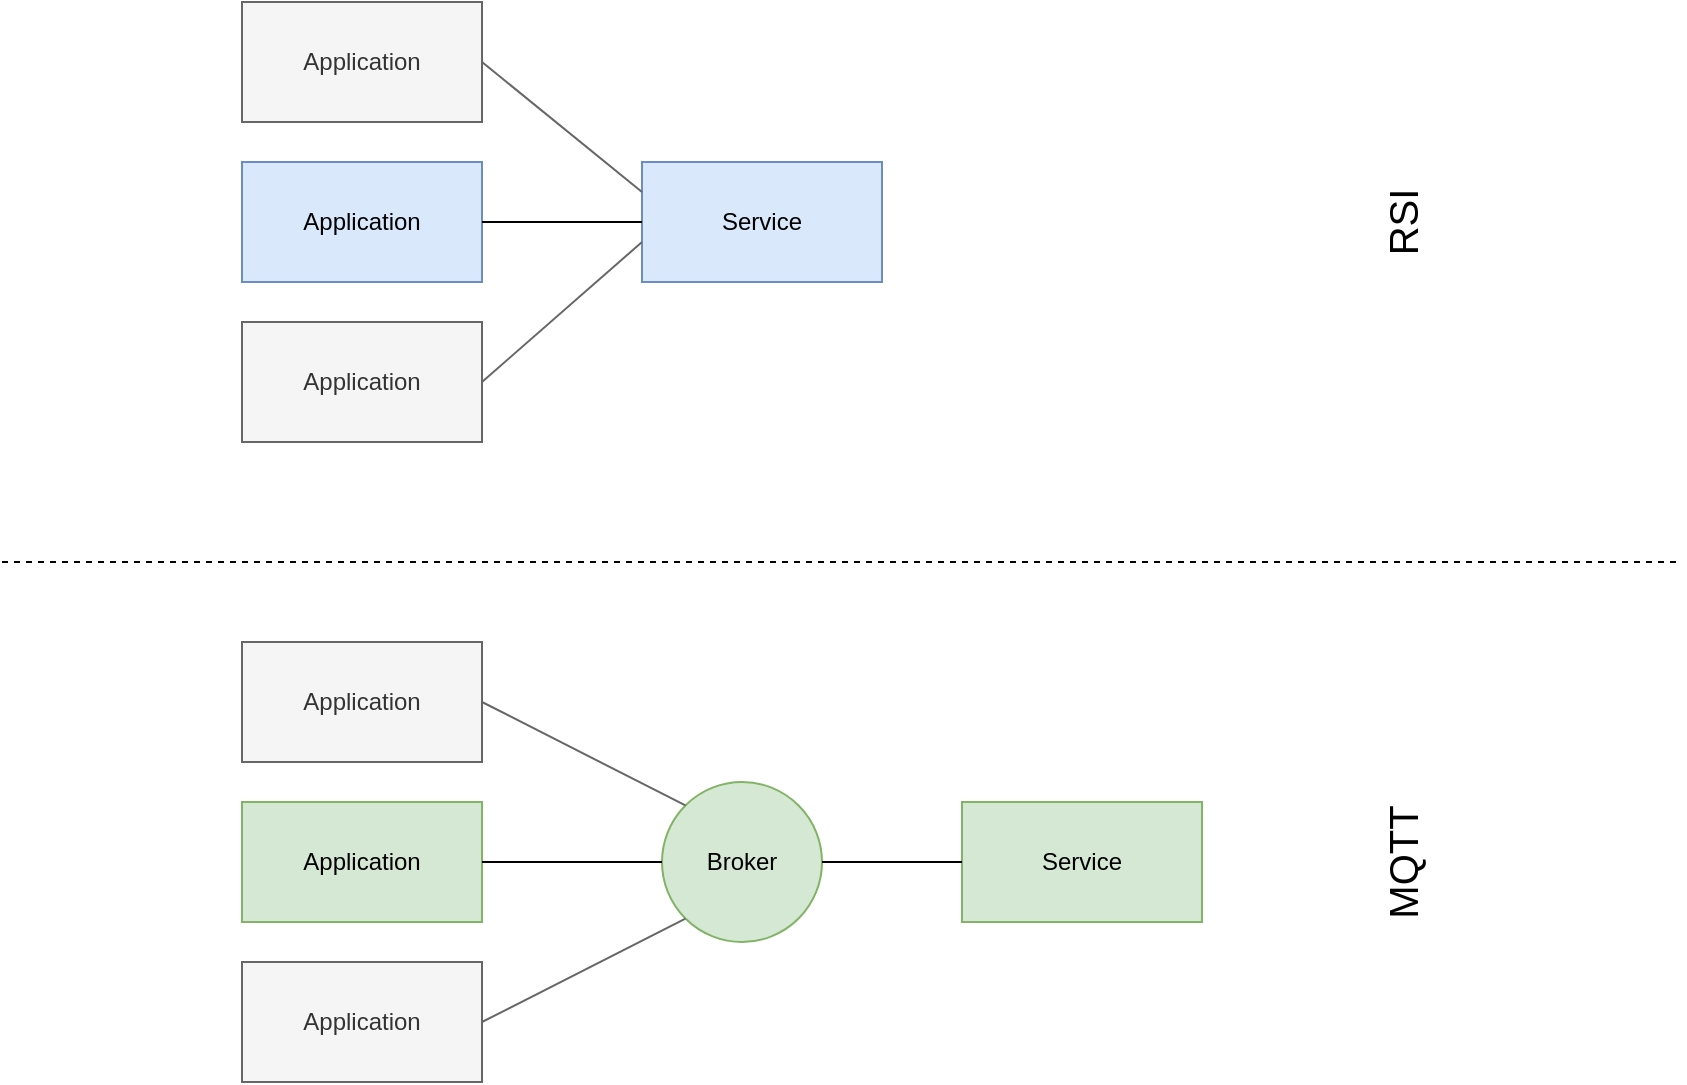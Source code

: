 <mxfile version="10.6.5" type="device"><diagram id="Ja3q71fHndcsMQdasB5A" name="Page-1"><mxGraphModel dx="1113" dy="776" grid="1" gridSize="10" guides="1" tooltips="1" connect="1" arrows="1" fold="1" page="1" pageScale="1" pageWidth="1169" pageHeight="827" math="0" shadow="0"><root><mxCell id="0"/><mxCell id="1" parent="0"/><mxCell id="rXXH81-A8MBexaAWSzQI-1" value="Application" style="rounded=0;whiteSpace=wrap;html=1;fillColor=#dae8fc;strokeColor=#6c8ebf;" vertex="1" parent="1"><mxGeometry x="200" y="120" width="120" height="60" as="geometry"/></mxCell><mxCell id="rXXH81-A8MBexaAWSzQI-2" value="Service" style="rounded=0;whiteSpace=wrap;html=1;fillColor=#dae8fc;strokeColor=#6c8ebf;" vertex="1" parent="1"><mxGeometry x="400" y="120" width="120" height="60" as="geometry"/></mxCell><mxCell id="rXXH81-A8MBexaAWSzQI-3" value="Application" style="rounded=0;whiteSpace=wrap;html=1;fillColor=#f5f5f5;strokeColor=#666666;fontColor=#333333;" vertex="1" parent="1"><mxGeometry x="200" y="40" width="120" height="60" as="geometry"/></mxCell><mxCell id="rXXH81-A8MBexaAWSzQI-4" value="Application" style="rounded=0;whiteSpace=wrap;html=1;fillColor=#f5f5f5;strokeColor=#666666;fontColor=#333333;" vertex="1" parent="1"><mxGeometry x="200" y="200" width="120" height="60" as="geometry"/></mxCell><mxCell id="rXXH81-A8MBexaAWSzQI-5" value="Application" style="rounded=0;whiteSpace=wrap;html=1;fillColor=#d5e8d4;strokeColor=#82b366;" vertex="1" parent="1"><mxGeometry x="200" y="440" width="120" height="60" as="geometry"/></mxCell><mxCell id="rXXH81-A8MBexaAWSzQI-6" value="Service" style="rounded=0;whiteSpace=wrap;html=1;fillColor=#d5e8d4;strokeColor=#82b366;" vertex="1" parent="1"><mxGeometry x="560" y="440" width="120" height="60" as="geometry"/></mxCell><mxCell id="rXXH81-A8MBexaAWSzQI-7" value="Application" style="rounded=0;whiteSpace=wrap;html=1;fillColor=#f5f5f5;strokeColor=#666666;fontColor=#333333;" vertex="1" parent="1"><mxGeometry x="200" y="360" width="120" height="60" as="geometry"/></mxCell><mxCell id="rXXH81-A8MBexaAWSzQI-8" value="Application" style="rounded=0;whiteSpace=wrap;html=1;fillColor=#f5f5f5;strokeColor=#666666;fontColor=#333333;" vertex="1" parent="1"><mxGeometry x="200" y="520" width="120" height="60" as="geometry"/></mxCell><mxCell id="rXXH81-A8MBexaAWSzQI-10" value="Broker" style="ellipse;whiteSpace=wrap;html=1;aspect=fixed;fillColor=#d5e8d4;strokeColor=#82b366;" vertex="1" parent="1"><mxGeometry x="410" y="430" width="80" height="80" as="geometry"/></mxCell><mxCell id="rXXH81-A8MBexaAWSzQI-11" value="" style="endArrow=none;html=1;exitX=1;exitY=0.5;exitDx=0;exitDy=0;entryX=0;entryY=0;entryDx=0;entryDy=0;fillColor=#f5f5f5;strokeColor=#666666;" edge="1" parent="1" source="rXXH81-A8MBexaAWSzQI-7" target="rXXH81-A8MBexaAWSzQI-10"><mxGeometry width="50" height="50" relative="1" as="geometry"><mxPoint x="200" y="650" as="sourcePoint"/><mxPoint x="250" y="600" as="targetPoint"/></mxGeometry></mxCell><mxCell id="rXXH81-A8MBexaAWSzQI-12" value="" style="endArrow=none;html=1;" edge="1" parent="1" source="rXXH81-A8MBexaAWSzQI-5" target="rXXH81-A8MBexaAWSzQI-10"><mxGeometry width="50" height="50" relative="1" as="geometry"><mxPoint x="330" y="400" as="sourcePoint"/><mxPoint x="432" y="452" as="targetPoint"/></mxGeometry></mxCell><mxCell id="rXXH81-A8MBexaAWSzQI-13" value="" style="endArrow=none;html=1;exitX=1;exitY=0.5;exitDx=0;exitDy=0;entryX=0;entryY=1;entryDx=0;entryDy=0;fillColor=#f5f5f5;strokeColor=#666666;" edge="1" parent="1" source="rXXH81-A8MBexaAWSzQI-8" target="rXXH81-A8MBexaAWSzQI-10"><mxGeometry width="50" height="50" relative="1" as="geometry"><mxPoint x="330" y="480" as="sourcePoint"/><mxPoint x="420" y="480" as="targetPoint"/></mxGeometry></mxCell><mxCell id="rXXH81-A8MBexaAWSzQI-14" value="" style="endArrow=none;html=1;exitX=1;exitY=0.5;exitDx=0;exitDy=0;entryX=0;entryY=0.5;entryDx=0;entryDy=0;" edge="1" parent="1" source="rXXH81-A8MBexaAWSzQI-10" target="rXXH81-A8MBexaAWSzQI-6"><mxGeometry width="50" height="50" relative="1" as="geometry"><mxPoint x="330" y="560" as="sourcePoint"/><mxPoint x="432" y="508" as="targetPoint"/></mxGeometry></mxCell><mxCell id="rXXH81-A8MBexaAWSzQI-15" value="" style="endArrow=none;html=1;exitX=1;exitY=0.5;exitDx=0;exitDy=0;entryX=0;entryY=0.25;entryDx=0;entryDy=0;fillColor=#f5f5f5;strokeColor=#666666;" edge="1" parent="1" source="rXXH81-A8MBexaAWSzQI-3" target="rXXH81-A8MBexaAWSzQI-2"><mxGeometry width="50" height="50" relative="1" as="geometry"><mxPoint x="330" y="400" as="sourcePoint"/><mxPoint x="432" y="452" as="targetPoint"/></mxGeometry></mxCell><mxCell id="rXXH81-A8MBexaAWSzQI-16" value="" style="endArrow=none;html=1;exitX=1;exitY=0.5;exitDx=0;exitDy=0;entryX=0;entryY=0.5;entryDx=0;entryDy=0;" edge="1" parent="1" source="rXXH81-A8MBexaAWSzQI-1" target="rXXH81-A8MBexaAWSzQI-2"><mxGeometry width="50" height="50" relative="1" as="geometry"><mxPoint x="330" y="80" as="sourcePoint"/><mxPoint x="410" y="145" as="targetPoint"/></mxGeometry></mxCell><mxCell id="rXXH81-A8MBexaAWSzQI-17" value="" style="endArrow=none;html=1;exitX=1;exitY=0.5;exitDx=0;exitDy=0;fillColor=#f5f5f5;strokeColor=#666666;" edge="1" parent="1" source="rXXH81-A8MBexaAWSzQI-4"><mxGeometry width="50" height="50" relative="1" as="geometry"><mxPoint x="330" y="160" as="sourcePoint"/><mxPoint x="400" y="160" as="targetPoint"/></mxGeometry></mxCell><mxCell id="rXXH81-A8MBexaAWSzQI-18" value="" style="endArrow=none;dashed=1;html=1;" edge="1" parent="1"><mxGeometry width="50" height="50" relative="1" as="geometry"><mxPoint x="80" y="320" as="sourcePoint"/><mxPoint x="920" y="320" as="targetPoint"/></mxGeometry></mxCell><mxCell id="rXXH81-A8MBexaAWSzQI-19" value="&lt;font style=&quot;font-size: 20px&quot;&gt;RSI&lt;/font&gt;" style="text;html=1;strokeColor=none;fillColor=none;align=center;verticalAlign=middle;whiteSpace=wrap;rounded=0;rotation=-90;" vertex="1" parent="1"><mxGeometry x="740" y="130" width="80" height="40" as="geometry"/></mxCell><mxCell id="rXXH81-A8MBexaAWSzQI-20" value="&lt;font style=&quot;font-size: 20px&quot;&gt;MQTT&lt;/font&gt;" style="text;html=1;strokeColor=none;fillColor=none;align=center;verticalAlign=middle;whiteSpace=wrap;rounded=0;rotation=-90;" vertex="1" parent="1"><mxGeometry x="740" y="450" width="80" height="40" as="geometry"/></mxCell></root></mxGraphModel></diagram></mxfile>